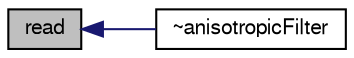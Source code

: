 digraph "read"
{
  bgcolor="transparent";
  edge [fontname="FreeSans",fontsize="10",labelfontname="FreeSans",labelfontsize="10"];
  node [fontname="FreeSans",fontsize="10",shape=record];
  rankdir="LR";
  Node1539 [label="read",height=0.2,width=0.4,color="black", fillcolor="grey75", style="filled", fontcolor="black"];
  Node1539 -> Node1540 [dir="back",color="midnightblue",fontsize="10",style="solid",fontname="FreeSans"];
  Node1540 [label="~anisotropicFilter",height=0.2,width=0.4,color="black",URL="$a31130.html#ac29766ad4c60ac237eefa73344393b93",tooltip="Destructor. "];
}
